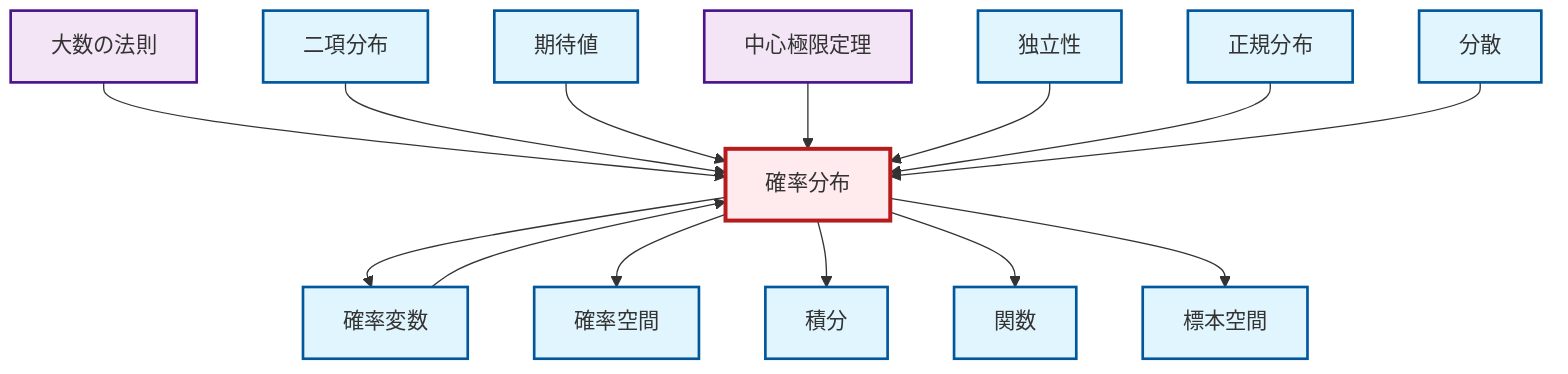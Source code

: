 graph TD
    classDef definition fill:#e1f5fe,stroke:#01579b,stroke-width:2px
    classDef theorem fill:#f3e5f5,stroke:#4a148c,stroke-width:2px
    classDef axiom fill:#fff3e0,stroke:#e65100,stroke-width:2px
    classDef example fill:#e8f5e9,stroke:#1b5e20,stroke-width:2px
    classDef current fill:#ffebee,stroke:#b71c1c,stroke-width:3px
    def-binomial-distribution["二項分布"]:::definition
    def-sample-space["標本空間"]:::definition
    thm-law-of-large-numbers["大数の法則"]:::theorem
    def-independence["独立性"]:::definition
    def-integral["積分"]:::definition
    def-probability-distribution["確率分布"]:::definition
    thm-central-limit["中心極限定理"]:::theorem
    def-function["関数"]:::definition
    def-random-variable["確率変数"]:::definition
    def-normal-distribution["正規分布"]:::definition
    def-expectation["期待値"]:::definition
    def-variance["分散"]:::definition
    def-probability-space["確率空間"]:::definition
    thm-law-of-large-numbers --> def-probability-distribution
    def-binomial-distribution --> def-probability-distribution
    def-expectation --> def-probability-distribution
    thm-central-limit --> def-probability-distribution
    def-independence --> def-probability-distribution
    def-probability-distribution --> def-random-variable
    def-probability-distribution --> def-probability-space
    def-probability-distribution --> def-integral
    def-normal-distribution --> def-probability-distribution
    def-variance --> def-probability-distribution
    def-random-variable --> def-probability-distribution
    def-probability-distribution --> def-function
    def-probability-distribution --> def-sample-space
    class def-probability-distribution current